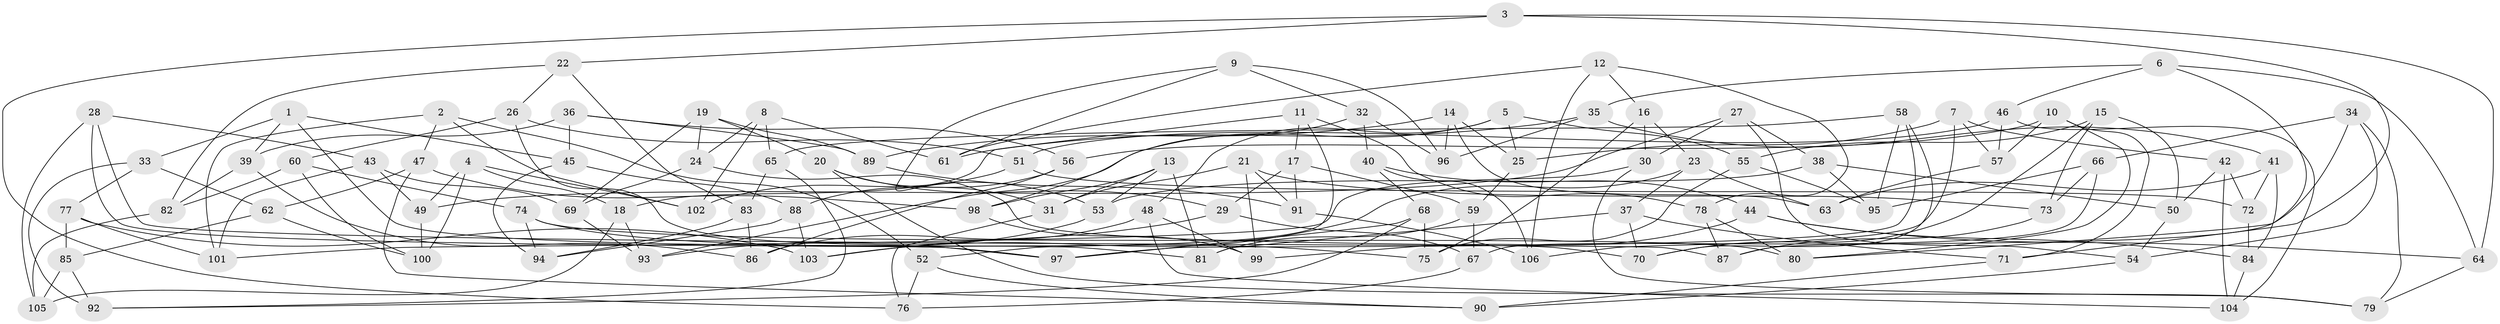 // Generated by graph-tools (version 1.1) at 2025/26/03/09/25 03:26:57]
// undirected, 106 vertices, 212 edges
graph export_dot {
graph [start="1"]
  node [color=gray90,style=filled];
  1;
  2;
  3;
  4;
  5;
  6;
  7;
  8;
  9;
  10;
  11;
  12;
  13;
  14;
  15;
  16;
  17;
  18;
  19;
  20;
  21;
  22;
  23;
  24;
  25;
  26;
  27;
  28;
  29;
  30;
  31;
  32;
  33;
  34;
  35;
  36;
  37;
  38;
  39;
  40;
  41;
  42;
  43;
  44;
  45;
  46;
  47;
  48;
  49;
  50;
  51;
  52;
  53;
  54;
  55;
  56;
  57;
  58;
  59;
  60;
  61;
  62;
  63;
  64;
  65;
  66;
  67;
  68;
  69;
  70;
  71;
  72;
  73;
  74;
  75;
  76;
  77;
  78;
  79;
  80;
  81;
  82;
  83;
  84;
  85;
  86;
  87;
  88;
  89;
  90;
  91;
  92;
  93;
  94;
  95;
  96;
  97;
  98;
  99;
  100;
  101;
  102;
  103;
  104;
  105;
  106;
  1 -- 33;
  1 -- 45;
  1 -- 81;
  1 -- 39;
  2 -- 101;
  2 -- 102;
  2 -- 52;
  2 -- 47;
  3 -- 76;
  3 -- 64;
  3 -- 71;
  3 -- 22;
  4 -- 100;
  4 -- 49;
  4 -- 102;
  4 -- 18;
  5 -- 25;
  5 -- 55;
  5 -- 93;
  5 -- 48;
  6 -- 64;
  6 -- 35;
  6 -- 46;
  6 -- 80;
  7 -- 106;
  7 -- 42;
  7 -- 25;
  7 -- 57;
  8 -- 24;
  8 -- 65;
  8 -- 102;
  8 -- 61;
  9 -- 61;
  9 -- 53;
  9 -- 96;
  9 -- 32;
  10 -- 56;
  10 -- 57;
  10 -- 80;
  10 -- 71;
  11 -- 78;
  11 -- 17;
  11 -- 52;
  11 -- 18;
  12 -- 16;
  12 -- 61;
  12 -- 78;
  12 -- 106;
  13 -- 53;
  13 -- 31;
  13 -- 81;
  13 -- 98;
  14 -- 63;
  14 -- 89;
  14 -- 96;
  14 -- 25;
  15 -- 55;
  15 -- 73;
  15 -- 50;
  15 -- 70;
  16 -- 23;
  16 -- 30;
  16 -- 75;
  17 -- 91;
  17 -- 59;
  17 -- 29;
  18 -- 105;
  18 -- 93;
  19 -- 69;
  19 -- 20;
  19 -- 89;
  19 -- 24;
  20 -- 79;
  20 -- 29;
  20 -- 31;
  21 -- 31;
  21 -- 99;
  21 -- 91;
  21 -- 73;
  22 -- 82;
  22 -- 26;
  22 -- 83;
  23 -- 63;
  23 -- 103;
  23 -- 37;
  24 -- 69;
  24 -- 70;
  25 -- 59;
  26 -- 97;
  26 -- 60;
  26 -- 51;
  27 -- 49;
  27 -- 38;
  27 -- 54;
  27 -- 30;
  28 -- 105;
  28 -- 43;
  28 -- 97;
  28 -- 87;
  29 -- 103;
  29 -- 67;
  30 -- 79;
  30 -- 101;
  31 -- 76;
  32 -- 98;
  32 -- 96;
  32 -- 40;
  33 -- 77;
  33 -- 92;
  33 -- 62;
  34 -- 66;
  34 -- 87;
  34 -- 79;
  34 -- 54;
  35 -- 96;
  35 -- 61;
  35 -- 41;
  36 -- 89;
  36 -- 45;
  36 -- 39;
  36 -- 56;
  37 -- 71;
  37 -- 81;
  37 -- 70;
  38 -- 50;
  38 -- 95;
  38 -- 53;
  39 -- 86;
  39 -- 82;
  40 -- 106;
  40 -- 68;
  40 -- 44;
  41 -- 72;
  41 -- 84;
  41 -- 63;
  42 -- 72;
  42 -- 50;
  42 -- 104;
  43 -- 49;
  43 -- 69;
  43 -- 101;
  44 -- 64;
  44 -- 84;
  44 -- 99;
  45 -- 94;
  45 -- 88;
  46 -- 51;
  46 -- 104;
  46 -- 57;
  47 -- 98;
  47 -- 62;
  47 -- 90;
  48 -- 86;
  48 -- 99;
  48 -- 104;
  49 -- 100;
  50 -- 54;
  51 -- 72;
  51 -- 102;
  52 -- 90;
  52 -- 76;
  53 -- 93;
  54 -- 90;
  55 -- 75;
  55 -- 95;
  56 -- 88;
  56 -- 86;
  57 -- 63;
  58 -- 65;
  58 -- 95;
  58 -- 97;
  58 -- 70;
  59 -- 67;
  59 -- 81;
  60 -- 74;
  60 -- 100;
  60 -- 82;
  62 -- 100;
  62 -- 85;
  64 -- 79;
  65 -- 83;
  65 -- 92;
  66 -- 95;
  66 -- 67;
  66 -- 73;
  67 -- 76;
  68 -- 92;
  68 -- 75;
  68 -- 97;
  69 -- 93;
  71 -- 90;
  72 -- 84;
  73 -- 87;
  74 -- 75;
  74 -- 94;
  74 -- 80;
  77 -- 103;
  77 -- 85;
  77 -- 101;
  78 -- 80;
  78 -- 87;
  82 -- 105;
  83 -- 94;
  83 -- 86;
  84 -- 104;
  85 -- 92;
  85 -- 105;
  88 -- 94;
  88 -- 103;
  89 -- 91;
  91 -- 106;
  98 -- 99;
}

